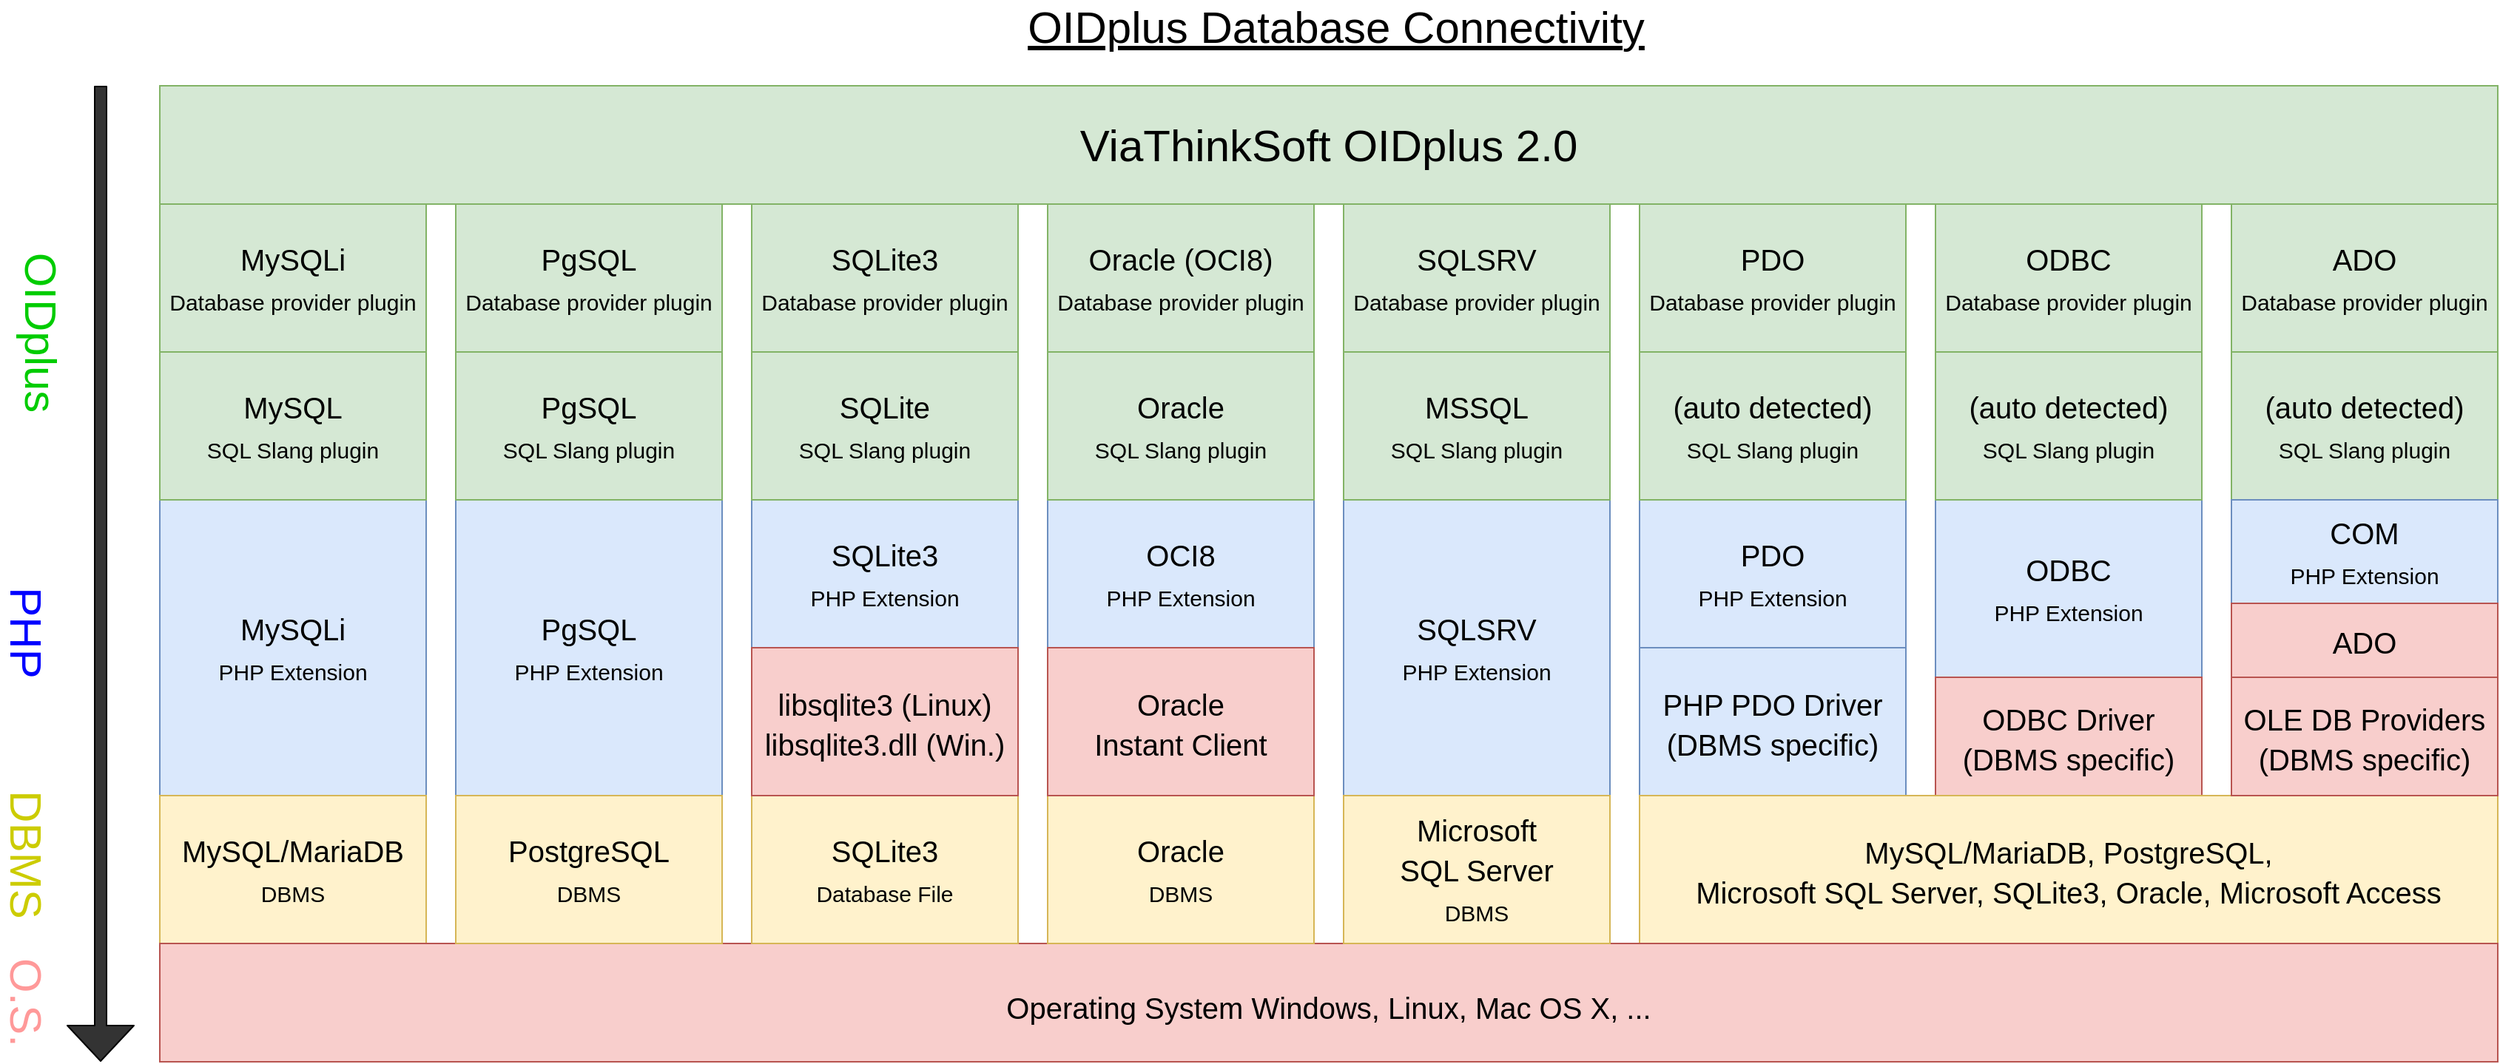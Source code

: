 <mxfile version="21.2.2" type="device">
  <diagram id="-CuTGTWnEKNFAuos6sQm" name="Page-1">
    <mxGraphModel dx="2049" dy="1080" grid="1" gridSize="10" guides="1" tooltips="1" connect="1" arrows="1" fold="1" page="1" pageScale="1" pageWidth="827" pageHeight="1169" math="0" shadow="0">
      <root>
        <mxCell id="0" />
        <mxCell id="1" parent="0" />
        <mxCell id="rkxFK2iF5i7AjHGrBCSy-1" value="ViaThinkSoft OIDplus 2.0" style="rounded=0;whiteSpace=wrap;html=1;fontSize=30;fillColor=#d5e8d4;strokeColor=#82b366;shadow=0;" parent="1" vertex="1">
          <mxGeometry x="170" y="130" width="1580" height="80" as="geometry" />
        </mxCell>
        <mxCell id="rkxFK2iF5i7AjHGrBCSy-2" value="&lt;p style=&quot;line-height: 80%;&quot;&gt;&lt;font&gt;&lt;span style=&quot;font-size: 20px&quot;&gt;MySQLi&lt;/span&gt;&lt;br&gt;&lt;font style=&quot;font-size: 15px&quot;&gt;Database provider plugin&lt;/font&gt;&lt;/font&gt;&lt;/p&gt;" style="rounded=0;whiteSpace=wrap;html=1;fontSize=30;fillColor=#d5e8d4;strokeColor=#82b366;shadow=0;" parent="1" vertex="1">
          <mxGeometry x="170" y="210" width="180" height="100" as="geometry" />
        </mxCell>
        <mxCell id="rkxFK2iF5i7AjHGrBCSy-7" value="&lt;p style=&quot;line-height: 80%;&quot;&gt;&lt;font style=&quot;font-size: 20px&quot;&gt;PDO&lt;br&gt;&lt;span style=&quot;font-size: 15px&quot;&gt;Database provider plugin&lt;/span&gt;&lt;br&gt;&lt;/font&gt;&lt;/p&gt;" style="rounded=0;whiteSpace=wrap;html=1;fontSize=30;fillColor=#d5e8d4;strokeColor=#82b366;shadow=0;" parent="1" vertex="1">
          <mxGeometry x="1170" y="210" width="180" height="100" as="geometry" />
        </mxCell>
        <mxCell id="rkxFK2iF5i7AjHGrBCSy-8" value="&lt;p style=&quot;line-height: 80%;&quot;&gt;&lt;font style=&quot;font-size: 20px&quot;&gt;ODBC&lt;br&gt;&lt;span style=&quot;font-size: 15px&quot;&gt;Database provider plugin&lt;/span&gt;&lt;br&gt;&lt;/font&gt;&lt;/p&gt;" style="rounded=0;whiteSpace=wrap;html=1;fontSize=30;fillColor=#d5e8d4;strokeColor=#82b366;shadow=0;" parent="1" vertex="1">
          <mxGeometry x="1370" y="210" width="180" height="100" as="geometry" />
        </mxCell>
        <mxCell id="rkxFK2iF5i7AjHGrBCSy-9" value="&lt;p style=&quot;line-height: 80%;&quot;&gt;&lt;span style=&quot;font-size: 20px;&quot;&gt;MySQLi&lt;/span&gt;&lt;br&gt;&lt;font style=&quot;font-size: 15px;&quot;&gt;PHP Extension&lt;/font&gt;&lt;/p&gt;" style="rounded=0;whiteSpace=wrap;html=1;fontSize=30;fillColor=#dae8fc;strokeColor=#6c8ebf;shadow=0;" parent="1" vertex="1">
          <mxGeometry x="170" y="410" width="180" height="200" as="geometry" />
        </mxCell>
        <mxCell id="rkxFK2iF5i7AjHGrBCSy-10" value="&lt;p style=&quot;line-height: 80%;&quot;&gt;&lt;span style=&quot;font-size: 20px;&quot;&gt;PDO&lt;/span&gt;&lt;br&gt;&lt;font style=&quot;font-size: 15px;&quot;&gt;PHP Extension&lt;/font&gt;&lt;/p&gt;" style="rounded=0;whiteSpace=wrap;html=1;fontSize=30;fillColor=#dae8fc;strokeColor=#6c8ebf;shadow=0;" parent="1" vertex="1">
          <mxGeometry x="1170" y="410" width="180" height="100" as="geometry" />
        </mxCell>
        <mxCell id="rkxFK2iF5i7AjHGrBCSy-11" value="&lt;p style=&quot;line-height: 80%;&quot;&gt;&lt;span style=&quot;font-size: 20px;&quot;&gt;ODBC&lt;/span&gt;&lt;br&gt;&lt;font style=&quot;font-size: 15px;&quot;&gt;PHP Extension&lt;/font&gt;&lt;/p&gt;" style="rounded=0;whiteSpace=wrap;html=1;fontSize=30;fillColor=#dae8fc;strokeColor=#6c8ebf;shadow=0;" parent="1" vertex="1">
          <mxGeometry x="1370" y="410" width="180" height="120" as="geometry" />
        </mxCell>
        <mxCell id="rkxFK2iF5i7AjHGrBCSy-12" value="&lt;p style=&quot;line-height: 80%;&quot;&gt;&lt;span style=&quot;font-size: 20px&quot;&gt;PHP PDO Driver&lt;br&gt;(DBMS specific)&lt;br&gt;&lt;/span&gt;&lt;/p&gt;" style="rounded=0;whiteSpace=wrap;html=1;fontSize=30;fillColor=#dae8fc;strokeColor=#6c8ebf;shadow=0;" parent="1" vertex="1">
          <mxGeometry x="1170" y="510" width="180" height="100" as="geometry" />
        </mxCell>
        <mxCell id="rkxFK2iF5i7AjHGrBCSy-13" value="&lt;p style=&quot;line-height: 80%;&quot;&gt;&lt;span style=&quot;font-size: 20px&quot;&gt;ODBC Driver&lt;br&gt;&lt;/span&gt;&lt;span style=&quot;font-size: 20px&quot;&gt;(DBMS specific)&lt;/span&gt;&lt;span style=&quot;font-size: 20px&quot;&gt;&lt;br&gt;&lt;/span&gt;&lt;/p&gt;" style="rounded=0;whiteSpace=wrap;html=1;fontSize=30;fillColor=#f8cecc;strokeColor=#b85450;shadow=0;" parent="1" vertex="1">
          <mxGeometry x="1370" y="530" width="180" height="80" as="geometry" />
        </mxCell>
        <mxCell id="rkxFK2iF5i7AjHGrBCSy-14" value="&lt;p style=&quot;line-height: 80%;&quot;&gt;&lt;span style=&quot;font-size: 20px;&quot;&gt;MySQL/MariaDB&lt;/span&gt;&lt;br&gt;&lt;font style=&quot;font-size: 15px;&quot;&gt;DBMS&lt;/font&gt;&lt;/p&gt;" style="rounded=0;whiteSpace=wrap;html=1;fontSize=30;fillColor=#fff2cc;strokeColor=#d6b656;shadow=0;" parent="1" vertex="1">
          <mxGeometry x="170" y="610" width="180" height="100" as="geometry" />
        </mxCell>
        <mxCell id="rkxFK2iF5i7AjHGrBCSy-16" value="" style="shape=flexArrow;endArrow=classic;html=1;fontSize=30;endWidth=36;endSize=7.67;width=8;shadow=0;fillColor=#333333;" parent="1" edge="1">
          <mxGeometry width="50" height="50" relative="1" as="geometry">
            <mxPoint x="130" y="130" as="sourcePoint" />
            <mxPoint x="130" y="790" as="targetPoint" />
          </mxGeometry>
        </mxCell>
        <mxCell id="rkxFK2iF5i7AjHGrBCSy-17" value="OIDplus" style="text;html=1;strokeColor=none;fillColor=none;align=center;verticalAlign=middle;whiteSpace=wrap;rounded=0;fontSize=30;rotation=90;direction=east;fontColor=#00CC00;shadow=0;" parent="1" vertex="1">
          <mxGeometry x="70" y="287" width="40" height="20" as="geometry" />
        </mxCell>
        <mxCell id="rkxFK2iF5i7AjHGrBCSy-19" value="DBMS" style="text;html=1;strokeColor=none;fillColor=none;align=center;verticalAlign=middle;whiteSpace=wrap;rounded=0;fontSize=30;rotation=90;direction=east;fontColor=#CCCC00;shadow=0;" parent="1" vertex="1">
          <mxGeometry x="30" y="640" width="100" height="20" as="geometry" />
        </mxCell>
        <mxCell id="rkxFK2iF5i7AjHGrBCSy-20" value="PHP" style="text;html=1;strokeColor=none;fillColor=none;align=center;verticalAlign=middle;whiteSpace=wrap;rounded=0;fontSize=30;rotation=90;direction=east;fontColor=#0000FF;shadow=0;" parent="1" vertex="1">
          <mxGeometry x="60" y="490" width="40" height="20" as="geometry" />
        </mxCell>
        <mxCell id="rkxFK2iF5i7AjHGrBCSy-22" value="OIDplus Database Connectivity" style="text;html=1;strokeColor=none;fillColor=none;align=center;verticalAlign=middle;whiteSpace=wrap;rounded=0;fontSize=30;fontStyle=4;shadow=0;" parent="1" vertex="1">
          <mxGeometry x="180" y="80" width="1570" height="20" as="geometry" />
        </mxCell>
        <mxCell id="aevjvMxUrnnEDrcyBwDK-1" value="&lt;p style=&quot;line-height: 80%;&quot;&gt;&lt;span style=&quot;font-size: 20px&quot;&gt;MySQL/MariaDB, PostgreSQL,&lt;br&gt;Microsoft SQL Server, SQLite3, Oracle, Microsoft Access&lt;/span&gt;&lt;/p&gt;" style="rounded=0;whiteSpace=wrap;html=1;fontSize=30;fillColor=#fff2cc;strokeColor=#d6b656;shadow=0;" parent="1" vertex="1">
          <mxGeometry x="1170" y="610" width="580" height="100" as="geometry" />
        </mxCell>
        <mxCell id="ppWasWMKm3SrtxTAx-Xf-1" value="&lt;span style=&quot;font-size: 20px&quot;&gt;Operating System Windows, Linux, Mac OS X, ...&lt;br&gt;&lt;/span&gt;" style="rounded=0;whiteSpace=wrap;html=1;fontSize=30;fillColor=#f8cecc;strokeColor=#b85450;shadow=0;" parent="1" vertex="1">
          <mxGeometry x="170" y="710" width="1580" height="80" as="geometry" />
        </mxCell>
        <mxCell id="ppWasWMKm3SrtxTAx-Xf-2" value="O.S." style="text;html=1;strokeColor=none;fillColor=none;align=center;verticalAlign=middle;whiteSpace=wrap;rounded=0;fontSize=30;rotation=90;direction=east;fontColor=#FF9999;shadow=0;" parent="1" vertex="1">
          <mxGeometry x="45" y="740" width="70" height="20" as="geometry" />
        </mxCell>
        <mxCell id="ppWasWMKm3SrtxTAx-Xf-5" value="&lt;p style=&quot;line-height: 80%;&quot;&gt;&lt;font style=&quot;font-size: 20px&quot;&gt;PgSQL&lt;br&gt;&lt;span style=&quot;font-size: 15px&quot;&gt;Database provider plugin&lt;/span&gt;&lt;br&gt;&lt;/font&gt;&lt;/p&gt;" style="rounded=0;whiteSpace=wrap;html=1;fontSize=30;fillColor=#d5e8d4;strokeColor=#82b366;shadow=0;" parent="1" vertex="1">
          <mxGeometry x="370" y="210" width="180" height="100" as="geometry" />
        </mxCell>
        <mxCell id="ppWasWMKm3SrtxTAx-Xf-6" value="&lt;p style=&quot;line-height: 80%;&quot;&gt;&lt;span style=&quot;font-size: 20px;&quot;&gt;PgSQL&lt;/span&gt;&lt;br&gt;&lt;font style=&quot;font-size: 15px;&quot;&gt;PHP Extension&lt;/font&gt;&lt;/p&gt;" style="rounded=0;whiteSpace=wrap;html=1;fontSize=30;fillColor=#dae8fc;strokeColor=#6c8ebf;shadow=0;" parent="1" vertex="1">
          <mxGeometry x="370" y="410" width="180" height="200" as="geometry" />
        </mxCell>
        <mxCell id="ppWasWMKm3SrtxTAx-Xf-7" value="&lt;p style=&quot;line-height: 80%;&quot;&gt;&lt;span style=&quot;font-size: 20px;&quot;&gt;PostgreSQL&lt;/span&gt;&lt;br&gt;&lt;font style=&quot;font-size: 15px;&quot;&gt;DBMS&lt;/font&gt;&lt;/p&gt;" style="rounded=0;whiteSpace=wrap;html=1;fontSize=30;fillColor=#fff2cc;strokeColor=#d6b656;shadow=0;" parent="1" vertex="1">
          <mxGeometry x="370" y="610" width="180" height="100" as="geometry" />
        </mxCell>
        <mxCell id="Vv7ANgLEg7CVrzUhQt1U-1" value="&lt;p style=&quot;line-height: 80%;&quot;&gt;&lt;font style=&quot;font-size: 20px&quot;&gt;SQLite3&lt;br&gt;&lt;span style=&quot;font-size: 15px&quot;&gt;Database provider plugin&lt;/span&gt;&lt;br&gt;&lt;/font&gt;&lt;/p&gt;" style="rounded=0;whiteSpace=wrap;html=1;fontSize=30;fillColor=#d5e8d4;strokeColor=#82b366;shadow=0;" parent="1" vertex="1">
          <mxGeometry x="570" y="210" width="180" height="100" as="geometry" />
        </mxCell>
        <mxCell id="Vv7ANgLEg7CVrzUhQt1U-2" value="&lt;p style=&quot;line-height: 80%;&quot;&gt;&lt;span style=&quot;font-size: 20px;&quot;&gt;SQLite3&lt;/span&gt;&lt;br&gt;&lt;font style=&quot;font-size: 15px;&quot;&gt;PHP Extension&lt;/font&gt;&lt;/p&gt;" style="rounded=0;whiteSpace=wrap;html=1;fontSize=30;fillColor=#dae8fc;strokeColor=#6c8ebf;shadow=0;" parent="1" vertex="1">
          <mxGeometry x="570" y="410" width="180" height="100" as="geometry" />
        </mxCell>
        <mxCell id="Vv7ANgLEg7CVrzUhQt1U-3" value="&lt;p style=&quot;line-height: 80%;&quot;&gt;&lt;span style=&quot;font-size: 20px;&quot;&gt;SQLite3&lt;/span&gt;&lt;br&gt;&lt;font style=&quot;font-size: 15px;&quot;&gt;Database File&lt;/font&gt;&lt;/p&gt;" style="rounded=0;whiteSpace=wrap;html=1;fontSize=30;fillColor=#fff2cc;strokeColor=#d6b656;shadow=0;" parent="1" vertex="1">
          <mxGeometry x="570" y="610" width="180" height="100" as="geometry" />
        </mxCell>
        <mxCell id="Vv7ANgLEg7CVrzUhQt1U-4" value="&lt;p style=&quot;line-height: 80%;&quot;&gt;&lt;span style=&quot;font-size: 20px&quot;&gt;libsqlite3 (Linux)&lt;br&gt;libsqlite3.dll (Win.)&lt;br&gt;&lt;/span&gt;&lt;/p&gt;" style="rounded=0;whiteSpace=wrap;html=1;fontSize=30;fillColor=#f8cecc;strokeColor=#b85450;shadow=0;" parent="1" vertex="1">
          <mxGeometry x="570" y="510" width="180" height="100" as="geometry" />
        </mxCell>
        <mxCell id="InTzqCeOYvt8oBhlNlMZ-1" value="&lt;p style=&quot;line-height: 80%;&quot;&gt;&lt;font style=&quot;font-size: 20px&quot;&gt;MySQL&lt;br&gt;&lt;span style=&quot;font-size: 15px&quot;&gt;SQL Slang plugin&lt;/span&gt;&lt;br&gt;&lt;/font&gt;&lt;/p&gt;" style="rounded=0;whiteSpace=wrap;html=1;fontSize=30;fillColor=#d5e8d4;strokeColor=#82b366;shadow=0;" parent="1" vertex="1">
          <mxGeometry x="170" y="310" width="180" height="100" as="geometry" />
        </mxCell>
        <mxCell id="InTzqCeOYvt8oBhlNlMZ-2" value="&lt;p style=&quot;line-height: 80%;&quot;&gt;&lt;font style=&quot;font-size: 20px&quot;&gt;PgSQL&lt;br&gt;&lt;span style=&quot;font-size: 15px&quot;&gt;SQL Slang plugin&lt;/span&gt;&lt;br&gt;&lt;/font&gt;&lt;/p&gt;" style="rounded=0;whiteSpace=wrap;html=1;fontSize=30;fillColor=#d5e8d4;strokeColor=#82b366;shadow=0;" parent="1" vertex="1">
          <mxGeometry x="370" y="310" width="180" height="100" as="geometry" />
        </mxCell>
        <mxCell id="InTzqCeOYvt8oBhlNlMZ-3" value="&lt;p style=&quot;line-height: 80%;&quot;&gt;&lt;font style=&quot;font-size: 20px&quot;&gt;SQLite&lt;br&gt;&lt;span style=&quot;font-size: 15px&quot;&gt;SQL Slang plugin&lt;/span&gt;&lt;br&gt;&lt;/font&gt;&lt;/p&gt;" style="rounded=0;whiteSpace=wrap;html=1;fontSize=30;fillColor=#d5e8d4;strokeColor=#82b366;shadow=0;" parent="1" vertex="1">
          <mxGeometry x="570" y="310" width="180" height="100" as="geometry" />
        </mxCell>
        <mxCell id="InTzqCeOYvt8oBhlNlMZ-4" value="&lt;p style=&quot;line-height: 80%;&quot;&gt;&lt;font style=&quot;&quot;&gt;&lt;span style=&quot;font-size: 20px;&quot;&gt;(auto detected)&lt;/span&gt;&lt;br style=&quot;border-color: var(--border-color);&quot;&gt;&lt;font style=&quot;font-size: 15px;&quot;&gt;SQL Slang plugin&lt;/font&gt;&lt;br&gt;&lt;/font&gt;&lt;/p&gt;" style="rounded=0;whiteSpace=wrap;html=1;fontSize=30;fillColor=#d5e8d4;strokeColor=#82b366;shadow=0;" parent="1" vertex="1">
          <mxGeometry x="1170" y="310" width="180" height="100" as="geometry" />
        </mxCell>
        <mxCell id="InTzqCeOYvt8oBhlNlMZ-5" value="&lt;p style=&quot;line-height: 80%;&quot;&gt;&lt;font style=&quot;font-size: 20px&quot;&gt;(auto detected)&lt;br style=&quot;border-color: var(--border-color); font-size: 30px;&quot;&gt;&lt;font style=&quot;border-color: var(--border-color); font-size: 15px;&quot;&gt;SQL Slang plugin&lt;/font&gt;&lt;br&gt;&lt;/font&gt;&lt;/p&gt;" style="rounded=0;whiteSpace=wrap;html=1;fontSize=30;fillColor=#d5e8d4;strokeColor=#82b366;shadow=0;" parent="1" vertex="1">
          <mxGeometry x="1370" y="310" width="180" height="100" as="geometry" />
        </mxCell>
        <mxCell id="KJECWvd8K1PhkzWFOMBU-1" value="&lt;p style=&quot;line-height: 80%;&quot;&gt;&lt;font style=&quot;font-size: 20px&quot;&gt;Oracle (OCI8)&lt;br&gt;&lt;span style=&quot;font-size: 15px&quot;&gt;Database provider plugin&lt;/span&gt;&lt;br&gt;&lt;/font&gt;&lt;/p&gt;" style="rounded=0;whiteSpace=wrap;html=1;fontSize=30;fillColor=#d5e8d4;strokeColor=#82b366;shadow=0;" parent="1" vertex="1">
          <mxGeometry x="770" y="210" width="180" height="100" as="geometry" />
        </mxCell>
        <mxCell id="KJECWvd8K1PhkzWFOMBU-2" value="&lt;p style=&quot;line-height: 80%;&quot;&gt;&lt;span style=&quot;font-size: 20px;&quot;&gt;OCI8&lt;/span&gt;&lt;br&gt;&lt;font style=&quot;font-size: 15px;&quot;&gt;PHP Extension&lt;/font&gt;&lt;/p&gt;" style="rounded=0;whiteSpace=wrap;html=1;fontSize=30;fillColor=#dae8fc;strokeColor=#6c8ebf;shadow=0;" parent="1" vertex="1">
          <mxGeometry x="770" y="410" width="180" height="100" as="geometry" />
        </mxCell>
        <mxCell id="KJECWvd8K1PhkzWFOMBU-3" value="&lt;p style=&quot;line-height: 80%;&quot;&gt;&lt;span style=&quot;font-size: 20px;&quot;&gt;Oracle&lt;/span&gt;&lt;br&gt;&lt;font style=&quot;font-size: 15px;&quot;&gt;DBMS&lt;/font&gt;&lt;/p&gt;" style="rounded=0;whiteSpace=wrap;html=1;fontSize=30;fillColor=#fff2cc;strokeColor=#d6b656;shadow=0;" parent="1" vertex="1">
          <mxGeometry x="770" y="610" width="180" height="100" as="geometry" />
        </mxCell>
        <mxCell id="KJECWvd8K1PhkzWFOMBU-4" value="&lt;p style=&quot;line-height: 80%;&quot;&gt;&lt;span style=&quot;font-size: 20px&quot;&gt;Oracle&lt;br&gt;Instant Client&lt;/span&gt;&lt;/p&gt;" style="rounded=0;whiteSpace=wrap;html=1;fontSize=30;fillColor=#f8cecc;strokeColor=#b85450;shadow=0;" parent="1" vertex="1">
          <mxGeometry x="770" y="510" width="180" height="100" as="geometry" />
        </mxCell>
        <mxCell id="KJECWvd8K1PhkzWFOMBU-5" value="&lt;p style=&quot;line-height: 80%;&quot;&gt;&lt;font style=&quot;font-size: 20px&quot;&gt;Oracle&lt;br&gt;&lt;span style=&quot;font-size: 15px&quot;&gt;SQL Slang plugin&lt;/span&gt;&lt;br&gt;&lt;/font&gt;&lt;/p&gt;" style="rounded=0;whiteSpace=wrap;html=1;fontSize=30;fillColor=#d5e8d4;strokeColor=#82b366;shadow=0;" parent="1" vertex="1">
          <mxGeometry x="770" y="310" width="180" height="100" as="geometry" />
        </mxCell>
        <mxCell id="OQT0X5HdhIb7dxfhtFS0-1" value="&lt;p style=&quot;line-height: 80%;&quot;&gt;&lt;font style=&quot;font-size: 20px&quot;&gt;ADO&lt;br&gt;&lt;span style=&quot;font-size: 15px&quot;&gt;Database provider plugin&lt;/span&gt;&lt;br&gt;&lt;/font&gt;&lt;/p&gt;" style="rounded=0;whiteSpace=wrap;html=1;fontSize=30;fillColor=#d5e8d4;strokeColor=#82b366;shadow=0;" parent="1" vertex="1">
          <mxGeometry x="1570" y="210" width="180" height="100" as="geometry" />
        </mxCell>
        <mxCell id="OQT0X5HdhIb7dxfhtFS0-2" value="&lt;p style=&quot;line-height: 80%;&quot;&gt;&lt;font style=&quot;font-size: 20px&quot;&gt;(auto detected)&lt;br style=&quot;border-color: var(--border-color); font-size: 30px;&quot;&gt;&lt;font style=&quot;border-color: var(--border-color); font-size: 15px;&quot;&gt;SQL Slang plugin&lt;/font&gt;&lt;br&gt;&lt;/font&gt;&lt;/p&gt;" style="rounded=0;whiteSpace=wrap;html=1;fontSize=30;fillColor=#d5e8d4;strokeColor=#82b366;shadow=0;" parent="1" vertex="1">
          <mxGeometry x="1570" y="310" width="180" height="100" as="geometry" />
        </mxCell>
        <mxCell id="OQT0X5HdhIb7dxfhtFS0-3" value="&lt;p style=&quot;line-height: 80%;&quot;&gt;&lt;span style=&quot;font-size: 20px;&quot;&gt;COM&lt;/span&gt;&lt;br&gt;&lt;font style=&quot;font-size: 15px;&quot;&gt;PHP Extension&lt;/font&gt;&lt;/p&gt;" style="rounded=0;whiteSpace=wrap;html=1;fontSize=30;fillColor=#dae8fc;strokeColor=#6c8ebf;shadow=0;spacing=2;" parent="1" vertex="1">
          <mxGeometry x="1570" y="410" width="180" height="70" as="geometry" />
        </mxCell>
        <mxCell id="OQT0X5HdhIb7dxfhtFS0-4" value="&lt;p style=&quot;line-height: 80%;&quot;&gt;&lt;span style=&quot;font-size: 20px;&quot;&gt;OLE DB Providers&lt;br&gt;&lt;/span&gt;&lt;span style=&quot;font-size: 20px&quot;&gt;(DBMS specific)&lt;br&gt;&lt;/span&gt;&lt;/p&gt;" style="rounded=0;whiteSpace=wrap;html=1;fontSize=30;fillColor=#f8cecc;strokeColor=#b85450;shadow=0;" parent="1" vertex="1">
          <mxGeometry x="1570" y="530" width="180" height="80" as="geometry" />
        </mxCell>
        <mxCell id="OQT0X5HdhIb7dxfhtFS0-6" value="&lt;p style=&quot;line-height: 80%;&quot;&gt;&lt;span style=&quot;font-size: 20px&quot;&gt;ADO&lt;br&gt;&lt;/span&gt;&lt;/p&gt;" style="rounded=0;whiteSpace=wrap;html=1;fontSize=30;fillColor=#f8cecc;strokeColor=#b85450;shadow=0;" parent="1" vertex="1">
          <mxGeometry x="1570" y="480" width="180" height="50" as="geometry" />
        </mxCell>
        <mxCell id="_qeA2vBpsVk76i-9lK4X-1" value="&lt;p style=&quot;line-height: 80%;&quot;&gt;&lt;font style=&quot;font-size: 20px&quot;&gt;SQLSRV&lt;br&gt;&lt;span style=&quot;font-size: 15px&quot;&gt;Database provider plugin&lt;/span&gt;&lt;br&gt;&lt;/font&gt;&lt;/p&gt;" style="rounded=0;whiteSpace=wrap;html=1;fontSize=30;fillColor=#d5e8d4;strokeColor=#82b366;shadow=0;" vertex="1" parent="1">
          <mxGeometry x="970" y="210" width="180" height="100" as="geometry" />
        </mxCell>
        <mxCell id="_qeA2vBpsVk76i-9lK4X-2" value="&lt;p style=&quot;line-height: 80%;&quot;&gt;&lt;span style=&quot;font-size: 20px;&quot;&gt;SQLSRV&lt;/span&gt;&lt;br&gt;&lt;font style=&quot;font-size: 15px;&quot;&gt;PHP Extension&lt;/font&gt;&lt;/p&gt;" style="rounded=0;whiteSpace=wrap;html=1;fontSize=30;fillColor=#dae8fc;strokeColor=#6c8ebf;shadow=0;" vertex="1" parent="1">
          <mxGeometry x="970" y="410" width="180" height="200" as="geometry" />
        </mxCell>
        <mxCell id="_qeA2vBpsVk76i-9lK4X-3" value="&lt;p style=&quot;line-height: 80%;&quot;&gt;&lt;span style=&quot;font-size: 20px;&quot;&gt;Microsoft&lt;br&gt;SQL Server&lt;/span&gt;&lt;br&gt;&lt;font style=&quot;font-size: 15px;&quot;&gt;DBMS&lt;/font&gt;&lt;/p&gt;" style="rounded=0;whiteSpace=wrap;html=1;fontSize=30;fillColor=#fff2cc;strokeColor=#d6b656;shadow=0;" vertex="1" parent="1">
          <mxGeometry x="970" y="610" width="180" height="100" as="geometry" />
        </mxCell>
        <mxCell id="_qeA2vBpsVk76i-9lK4X-5" value="&lt;p style=&quot;line-height: 80%;&quot;&gt;&lt;font style=&quot;font-size: 20px&quot;&gt;MSSQL&lt;br&gt;&lt;span style=&quot;font-size: 15px&quot;&gt;SQL Slang plugin&lt;/span&gt;&lt;br&gt;&lt;/font&gt;&lt;/p&gt;" style="rounded=0;whiteSpace=wrap;html=1;fontSize=30;fillColor=#d5e8d4;strokeColor=#82b366;shadow=0;" vertex="1" parent="1">
          <mxGeometry x="970" y="310" width="180" height="100" as="geometry" />
        </mxCell>
      </root>
    </mxGraphModel>
  </diagram>
</mxfile>
